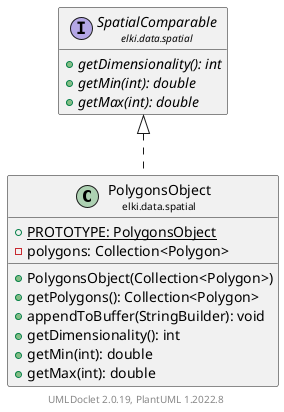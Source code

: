 @startuml
    remove .*\.(Instance|Par|Parameterizer|Factory)$
    set namespaceSeparator none
    hide empty fields
    hide empty methods

    class "<size:14>PolygonsObject\n<size:10>elki.data.spatial" as elki.data.spatial.PolygonsObject [[PolygonsObject.html]] {
        {static} +PROTOTYPE: PolygonsObject
        -polygons: Collection<Polygon>
        +PolygonsObject(Collection<Polygon>)
        +getPolygons(): Collection<Polygon>
        +appendToBuffer(StringBuilder): void
        +getDimensionality(): int
        +getMin(int): double
        +getMax(int): double
    }

    interface "<size:14>SpatialComparable\n<size:10>elki.data.spatial" as elki.data.spatial.SpatialComparable [[SpatialComparable.html]] {
        {abstract} +getDimensionality(): int
        {abstract} +getMin(int): double
        {abstract} +getMax(int): double
    }

    elki.data.spatial.SpatialComparable <|.. elki.data.spatial.PolygonsObject

    center footer UMLDoclet 2.0.19, PlantUML 1.2022.8
@enduml

